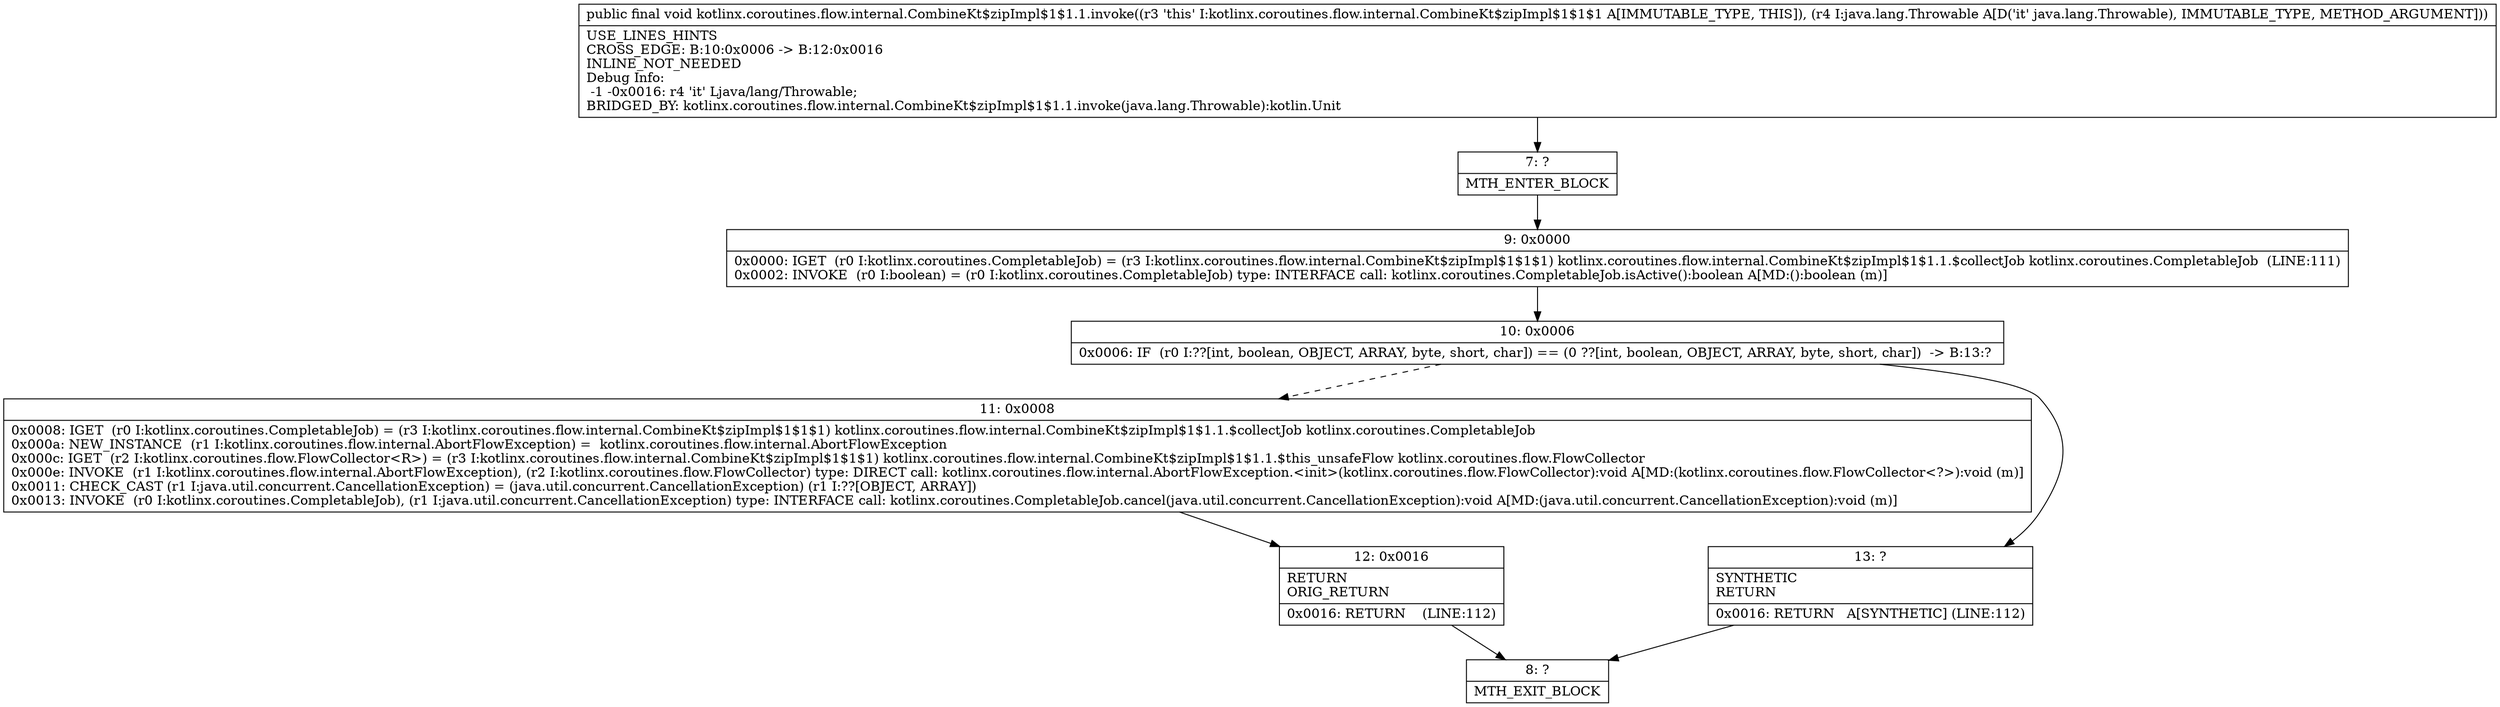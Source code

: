 digraph "CFG forkotlinx.coroutines.flow.internal.CombineKt$zipImpl$1$1.1.invoke(Ljava\/lang\/Throwable;)V" {
Node_7 [shape=record,label="{7\:\ ?|MTH_ENTER_BLOCK\l}"];
Node_9 [shape=record,label="{9\:\ 0x0000|0x0000: IGET  (r0 I:kotlinx.coroutines.CompletableJob) = (r3 I:kotlinx.coroutines.flow.internal.CombineKt$zipImpl$1$1$1) kotlinx.coroutines.flow.internal.CombineKt$zipImpl$1$1.1.$collectJob kotlinx.coroutines.CompletableJob  (LINE:111)\l0x0002: INVOKE  (r0 I:boolean) = (r0 I:kotlinx.coroutines.CompletableJob) type: INTERFACE call: kotlinx.coroutines.CompletableJob.isActive():boolean A[MD:():boolean (m)]\l}"];
Node_10 [shape=record,label="{10\:\ 0x0006|0x0006: IF  (r0 I:??[int, boolean, OBJECT, ARRAY, byte, short, char]) == (0 ??[int, boolean, OBJECT, ARRAY, byte, short, char])  \-\> B:13:? \l}"];
Node_11 [shape=record,label="{11\:\ 0x0008|0x0008: IGET  (r0 I:kotlinx.coroutines.CompletableJob) = (r3 I:kotlinx.coroutines.flow.internal.CombineKt$zipImpl$1$1$1) kotlinx.coroutines.flow.internal.CombineKt$zipImpl$1$1.1.$collectJob kotlinx.coroutines.CompletableJob \l0x000a: NEW_INSTANCE  (r1 I:kotlinx.coroutines.flow.internal.AbortFlowException) =  kotlinx.coroutines.flow.internal.AbortFlowException \l0x000c: IGET  (r2 I:kotlinx.coroutines.flow.FlowCollector\<R\>) = (r3 I:kotlinx.coroutines.flow.internal.CombineKt$zipImpl$1$1$1) kotlinx.coroutines.flow.internal.CombineKt$zipImpl$1$1.1.$this_unsafeFlow kotlinx.coroutines.flow.FlowCollector \l0x000e: INVOKE  (r1 I:kotlinx.coroutines.flow.internal.AbortFlowException), (r2 I:kotlinx.coroutines.flow.FlowCollector) type: DIRECT call: kotlinx.coroutines.flow.internal.AbortFlowException.\<init\>(kotlinx.coroutines.flow.FlowCollector):void A[MD:(kotlinx.coroutines.flow.FlowCollector\<?\>):void (m)]\l0x0011: CHECK_CAST (r1 I:java.util.concurrent.CancellationException) = (java.util.concurrent.CancellationException) (r1 I:??[OBJECT, ARRAY]) \l0x0013: INVOKE  (r0 I:kotlinx.coroutines.CompletableJob), (r1 I:java.util.concurrent.CancellationException) type: INTERFACE call: kotlinx.coroutines.CompletableJob.cancel(java.util.concurrent.CancellationException):void A[MD:(java.util.concurrent.CancellationException):void (m)]\l}"];
Node_12 [shape=record,label="{12\:\ 0x0016|RETURN\lORIG_RETURN\l|0x0016: RETURN    (LINE:112)\l}"];
Node_8 [shape=record,label="{8\:\ ?|MTH_EXIT_BLOCK\l}"];
Node_13 [shape=record,label="{13\:\ ?|SYNTHETIC\lRETURN\l|0x0016: RETURN   A[SYNTHETIC] (LINE:112)\l}"];
MethodNode[shape=record,label="{public final void kotlinx.coroutines.flow.internal.CombineKt$zipImpl$1$1.1.invoke((r3 'this' I:kotlinx.coroutines.flow.internal.CombineKt$zipImpl$1$1$1 A[IMMUTABLE_TYPE, THIS]), (r4 I:java.lang.Throwable A[D('it' java.lang.Throwable), IMMUTABLE_TYPE, METHOD_ARGUMENT]))  | USE_LINES_HINTS\lCROSS_EDGE: B:10:0x0006 \-\> B:12:0x0016\lINLINE_NOT_NEEDED\lDebug Info:\l  \-1 \-0x0016: r4 'it' Ljava\/lang\/Throwable;\lBRIDGED_BY: kotlinx.coroutines.flow.internal.CombineKt$zipImpl$1$1.1.invoke(java.lang.Throwable):kotlin.Unit\l}"];
MethodNode -> Node_7;Node_7 -> Node_9;
Node_9 -> Node_10;
Node_10 -> Node_11[style=dashed];
Node_10 -> Node_13;
Node_11 -> Node_12;
Node_12 -> Node_8;
Node_13 -> Node_8;
}

